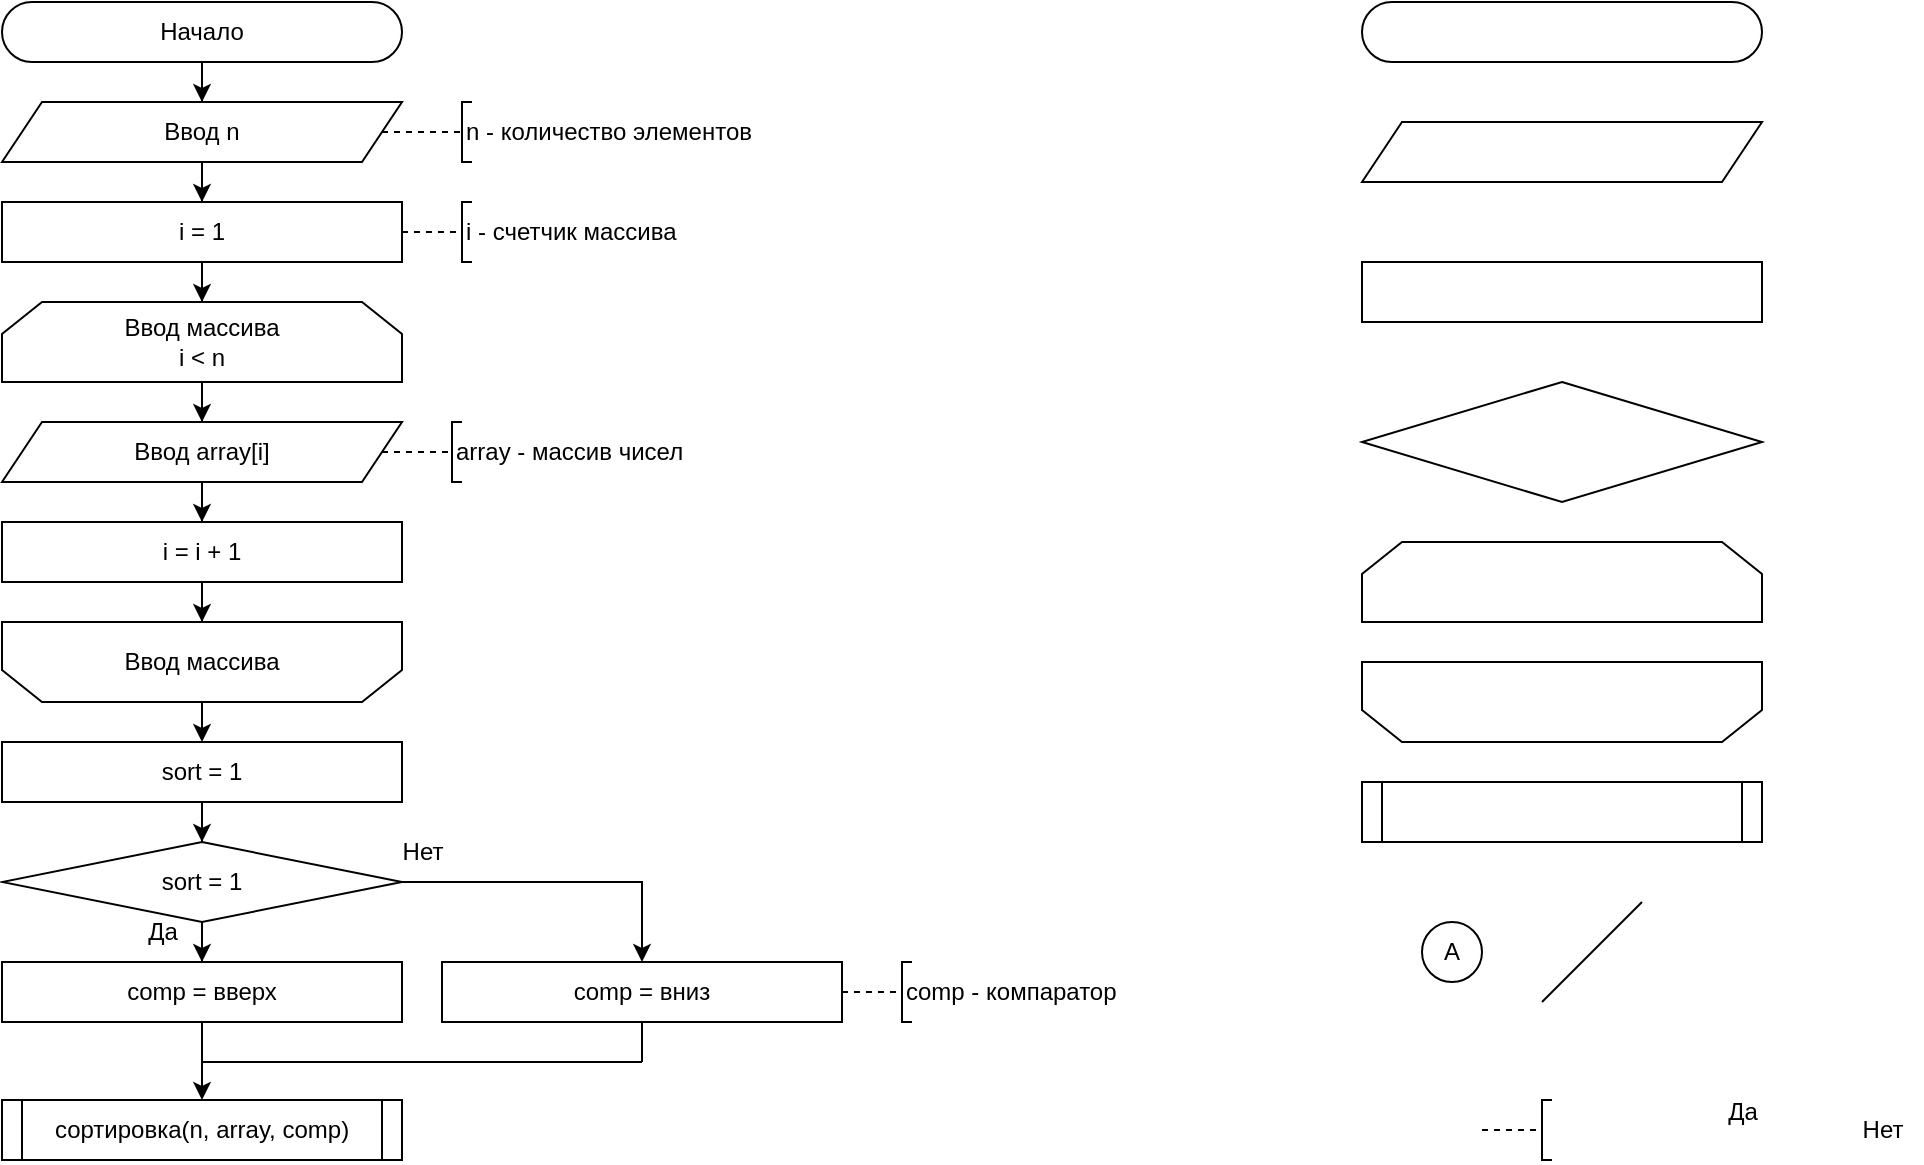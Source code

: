 <mxfile version="25.0.2">
  <diagram name="Страница — 1" id="PtERw0xOoVtdUdhSGjrE">
    <mxGraphModel dx="1593" dy="982" grid="1" gridSize="10" guides="1" tooltips="1" connect="1" arrows="1" fold="1" page="1" pageScale="1" pageWidth="827" pageHeight="1169" math="0" shadow="0">
      <root>
        <mxCell id="0" />
        <mxCell id="1" parent="0" />
        <mxCell id="6yTuowreAeibE9gmzPdd-3" style="edgeStyle=orthogonalEdgeStyle;rounded=0;orthogonalLoop=1;jettySize=auto;html=1;" edge="1" parent="1" source="6yTuowreAeibE9gmzPdd-1" target="6yTuowreAeibE9gmzPdd-2">
          <mxGeometry relative="1" as="geometry" />
        </mxCell>
        <mxCell id="6yTuowreAeibE9gmzPdd-1" value="Начало" style="rounded=1;whiteSpace=wrap;html=1;arcSize=50;" vertex="1" parent="1">
          <mxGeometry x="40" y="40" width="200" height="30" as="geometry" />
        </mxCell>
        <mxCell id="6yTuowreAeibE9gmzPdd-7" style="edgeStyle=orthogonalEdgeStyle;rounded=0;orthogonalLoop=1;jettySize=auto;html=1;" edge="1" parent="1" source="6yTuowreAeibE9gmzPdd-2" target="6yTuowreAeibE9gmzPdd-6">
          <mxGeometry relative="1" as="geometry" />
        </mxCell>
        <mxCell id="6yTuowreAeibE9gmzPdd-2" value="Ввод n" style="shape=parallelogram;perimeter=parallelogramPerimeter;whiteSpace=wrap;html=1;fixedSize=1;" vertex="1" parent="1">
          <mxGeometry x="40" y="90" width="200" height="30" as="geometry" />
        </mxCell>
        <mxCell id="6yTuowreAeibE9gmzPdd-4" value="n - количество элементов" style="strokeWidth=1;html=1;shape=mxgraph.flowchart.annotation_1;align=left;pointerEvents=1;" vertex="1" parent="1">
          <mxGeometry x="270" y="90" width="5" height="30" as="geometry" />
        </mxCell>
        <mxCell id="6yTuowreAeibE9gmzPdd-5" value="" style="endArrow=none;html=1;rounded=0;entryX=0;entryY=0.5;entryDx=0;entryDy=0;entryPerimeter=0;dashed=1;" edge="1" target="6yTuowreAeibE9gmzPdd-4" parent="1" source="6yTuowreAeibE9gmzPdd-2">
          <mxGeometry width="50" height="50" relative="1" as="geometry">
            <mxPoint x="240" y="105" as="sourcePoint" />
            <mxPoint x="320" y="95" as="targetPoint" />
          </mxGeometry>
        </mxCell>
        <mxCell id="6yTuowreAeibE9gmzPdd-9" style="edgeStyle=orthogonalEdgeStyle;rounded=0;orthogonalLoop=1;jettySize=auto;html=1;" edge="1" parent="1" source="6yTuowreAeibE9gmzPdd-6" target="6yTuowreAeibE9gmzPdd-8">
          <mxGeometry relative="1" as="geometry" />
        </mxCell>
        <mxCell id="6yTuowreAeibE9gmzPdd-6" value="i = 1" style="rounded=0;whiteSpace=wrap;html=1;" vertex="1" parent="1">
          <mxGeometry x="40" y="140" width="200" height="30" as="geometry" />
        </mxCell>
        <mxCell id="6yTuowreAeibE9gmzPdd-11" style="edgeStyle=orthogonalEdgeStyle;rounded=0;orthogonalLoop=1;jettySize=auto;html=1;" edge="1" parent="1" source="6yTuowreAeibE9gmzPdd-8" target="6yTuowreAeibE9gmzPdd-10">
          <mxGeometry relative="1" as="geometry" />
        </mxCell>
        <mxCell id="6yTuowreAeibE9gmzPdd-8" value="Ввод массива&lt;div&gt;i &amp;lt; n&lt;/div&gt;" style="shape=loopLimit;whiteSpace=wrap;html=1;" vertex="1" parent="1">
          <mxGeometry x="40" y="190" width="200" height="40" as="geometry" />
        </mxCell>
        <mxCell id="6yTuowreAeibE9gmzPdd-15" style="edgeStyle=orthogonalEdgeStyle;rounded=0;orthogonalLoop=1;jettySize=auto;html=1;" edge="1" parent="1" source="6yTuowreAeibE9gmzPdd-10" target="6yTuowreAeibE9gmzPdd-14">
          <mxGeometry relative="1" as="geometry" />
        </mxCell>
        <mxCell id="6yTuowreAeibE9gmzPdd-10" value="Ввод array[i]" style="shape=parallelogram;perimeter=parallelogramPerimeter;whiteSpace=wrap;html=1;fixedSize=1;" vertex="1" parent="1">
          <mxGeometry x="40" y="250" width="200" height="30" as="geometry" />
        </mxCell>
        <mxCell id="6yTuowreAeibE9gmzPdd-12" value="array - массив чисел" style="strokeWidth=1;html=1;shape=mxgraph.flowchart.annotation_1;align=left;pointerEvents=1;" vertex="1" parent="1">
          <mxGeometry x="265" y="250" width="5" height="30" as="geometry" />
        </mxCell>
        <mxCell id="6yTuowreAeibE9gmzPdd-13" value="" style="endArrow=none;html=1;rounded=0;entryX=0;entryY=0.5;entryDx=0;entryDy=0;entryPerimeter=0;dashed=1;" edge="1" target="6yTuowreAeibE9gmzPdd-12" parent="1" source="6yTuowreAeibE9gmzPdd-10">
          <mxGeometry width="50" height="50" relative="1" as="geometry">
            <mxPoint x="235" y="265" as="sourcePoint" />
            <mxPoint x="315" y="255" as="targetPoint" />
          </mxGeometry>
        </mxCell>
        <mxCell id="6yTuowreAeibE9gmzPdd-18" style="edgeStyle=orthogonalEdgeStyle;rounded=0;orthogonalLoop=1;jettySize=auto;html=1;" edge="1" parent="1" source="6yTuowreAeibE9gmzPdd-14" target="6yTuowreAeibE9gmzPdd-16">
          <mxGeometry relative="1" as="geometry" />
        </mxCell>
        <mxCell id="6yTuowreAeibE9gmzPdd-14" value="i = i + 1" style="rounded=0;whiteSpace=wrap;html=1;" vertex="1" parent="1">
          <mxGeometry x="40" y="300" width="200" height="30" as="geometry" />
        </mxCell>
        <mxCell id="6yTuowreAeibE9gmzPdd-20" style="edgeStyle=orthogonalEdgeStyle;rounded=0;orthogonalLoop=1;jettySize=auto;html=1;" edge="1" parent="1" source="6yTuowreAeibE9gmzPdd-16">
          <mxGeometry relative="1" as="geometry">
            <mxPoint x="140" y="410" as="targetPoint" />
          </mxGeometry>
        </mxCell>
        <mxCell id="6yTuowreAeibE9gmzPdd-16" value="Ввод массива" style="shape=loopLimit;whiteSpace=wrap;html=1;direction=west;" vertex="1" parent="1">
          <mxGeometry x="40" y="350" width="200" height="40" as="geometry" />
        </mxCell>
        <mxCell id="6yTuowreAeibE9gmzPdd-25" style="edgeStyle=orthogonalEdgeStyle;rounded=0;orthogonalLoop=1;jettySize=auto;html=1;" edge="1" parent="1" source="6yTuowreAeibE9gmzPdd-21" target="6yTuowreAeibE9gmzPdd-24">
          <mxGeometry relative="1" as="geometry" />
        </mxCell>
        <mxCell id="6yTuowreAeibE9gmzPdd-21" value="sort = 1" style="rounded=0;whiteSpace=wrap;html=1;" vertex="1" parent="1">
          <mxGeometry x="40" y="410" width="200" height="30" as="geometry" />
        </mxCell>
        <mxCell id="6yTuowreAeibE9gmzPdd-22" value="i - счетчик массива" style="strokeWidth=1;html=1;shape=mxgraph.flowchart.annotation_1;align=left;pointerEvents=1;" vertex="1" parent="1">
          <mxGeometry x="270" y="140" width="5" height="30" as="geometry" />
        </mxCell>
        <mxCell id="6yTuowreAeibE9gmzPdd-23" value="" style="endArrow=none;html=1;rounded=0;entryX=0;entryY=0.5;entryDx=0;entryDy=0;entryPerimeter=0;exitX=1;exitY=0.5;exitDx=0;exitDy=0;dashed=1;" edge="1" target="6yTuowreAeibE9gmzPdd-22" parent="1">
          <mxGeometry width="50" height="50" relative="1" as="geometry">
            <mxPoint x="240" y="155" as="sourcePoint" />
            <mxPoint x="320" y="145" as="targetPoint" />
          </mxGeometry>
        </mxCell>
        <mxCell id="6yTuowreAeibE9gmzPdd-27" style="edgeStyle=orthogonalEdgeStyle;rounded=0;orthogonalLoop=1;jettySize=auto;html=1;" edge="1" parent="1" source="6yTuowreAeibE9gmzPdd-24" target="6yTuowreAeibE9gmzPdd-26">
          <mxGeometry relative="1" as="geometry" />
        </mxCell>
        <mxCell id="6yTuowreAeibE9gmzPdd-29" style="edgeStyle=orthogonalEdgeStyle;rounded=0;orthogonalLoop=1;jettySize=auto;html=1;" edge="1" parent="1" source="6yTuowreAeibE9gmzPdd-24" target="6yTuowreAeibE9gmzPdd-28">
          <mxGeometry relative="1" as="geometry" />
        </mxCell>
        <mxCell id="6yTuowreAeibE9gmzPdd-24" value="sort = 1" style="rhombus;whiteSpace=wrap;html=1;" vertex="1" parent="1">
          <mxGeometry x="40" y="460" width="200" height="40" as="geometry" />
        </mxCell>
        <mxCell id="6yTuowreAeibE9gmzPdd-38" style="edgeStyle=orthogonalEdgeStyle;rounded=0;orthogonalLoop=1;jettySize=auto;html=1;" edge="1" parent="1" source="6yTuowreAeibE9gmzPdd-26" target="6yTuowreAeibE9gmzPdd-35">
          <mxGeometry relative="1" as="geometry" />
        </mxCell>
        <mxCell id="6yTuowreAeibE9gmzPdd-26" value="comp = вверх" style="rounded=0;whiteSpace=wrap;html=1;" vertex="1" parent="1">
          <mxGeometry x="40" y="520" width="200" height="30" as="geometry" />
        </mxCell>
        <mxCell id="6yTuowreAeibE9gmzPdd-28" value="comp = вниз" style="rounded=0;whiteSpace=wrap;html=1;" vertex="1" parent="1">
          <mxGeometry x="260" y="520" width="200" height="30" as="geometry" />
        </mxCell>
        <mxCell id="6yTuowreAeibE9gmzPdd-30" value="Да" style="text;html=1;align=center;verticalAlign=middle;resizable=0;points=[];autosize=1;strokeColor=none;fillColor=none;" vertex="1" parent="1">
          <mxGeometry x="100" y="490" width="40" height="30" as="geometry" />
        </mxCell>
        <mxCell id="6yTuowreAeibE9gmzPdd-31" value="Нет" style="text;html=1;align=center;verticalAlign=middle;resizable=0;points=[];autosize=1;strokeColor=none;fillColor=none;" vertex="1" parent="1">
          <mxGeometry x="230" y="450" width="40" height="30" as="geometry" />
        </mxCell>
        <mxCell id="6yTuowreAeibE9gmzPdd-32" value="comp - компаратор" style="strokeWidth=1;html=1;shape=mxgraph.flowchart.annotation_1;align=left;pointerEvents=1;" vertex="1" parent="1">
          <mxGeometry x="490" y="520" width="5" height="30" as="geometry" />
        </mxCell>
        <mxCell id="6yTuowreAeibE9gmzPdd-33" value="" style="endArrow=none;html=1;rounded=0;entryX=0;entryY=0.5;entryDx=0;entryDy=0;entryPerimeter=0;exitX=1;exitY=0.5;exitDx=0;exitDy=0;dashed=1;" edge="1" target="6yTuowreAeibE9gmzPdd-32" parent="1">
          <mxGeometry width="50" height="50" relative="1" as="geometry">
            <mxPoint x="460" y="535" as="sourcePoint" />
            <mxPoint x="540" y="525" as="targetPoint" />
          </mxGeometry>
        </mxCell>
        <mxCell id="6yTuowreAeibE9gmzPdd-34" value="" style="group" vertex="1" connectable="0" parent="1">
          <mxGeometry x="40" y="589" width="200" height="30" as="geometry" />
        </mxCell>
        <mxCell id="6yTuowreAeibE9gmzPdd-35" value="сортировка(n, array, comp)" style="rounded=0;whiteSpace=wrap;html=1;" vertex="1" parent="6yTuowreAeibE9gmzPdd-34">
          <mxGeometry width="200" height="30" as="geometry" />
        </mxCell>
        <mxCell id="6yTuowreAeibE9gmzPdd-36" value="" style="endArrow=none;html=1;rounded=0;" edge="1" parent="6yTuowreAeibE9gmzPdd-34">
          <mxGeometry width="50" height="50" relative="1" as="geometry">
            <mxPoint x="10" as="sourcePoint" />
            <mxPoint x="10" y="30" as="targetPoint" />
          </mxGeometry>
        </mxCell>
        <mxCell id="6yTuowreAeibE9gmzPdd-37" value="" style="endArrow=none;html=1;rounded=0;" edge="1" parent="6yTuowreAeibE9gmzPdd-34">
          <mxGeometry width="50" height="50" relative="1" as="geometry">
            <mxPoint x="190" as="sourcePoint" />
            <mxPoint x="190" y="30" as="targetPoint" />
          </mxGeometry>
        </mxCell>
        <mxCell id="6yTuowreAeibE9gmzPdd-39" value="" style="endArrow=none;html=1;rounded=0;" edge="1" parent="1">
          <mxGeometry width="50" height="50" relative="1" as="geometry">
            <mxPoint x="140" y="570" as="sourcePoint" />
            <mxPoint x="360" y="570" as="targetPoint" />
          </mxGeometry>
        </mxCell>
        <mxCell id="6yTuowreAeibE9gmzPdd-40" value="" style="endArrow=none;html=1;rounded=0;entryX=0.5;entryY=1;entryDx=0;entryDy=0;" edge="1" parent="1" target="6yTuowreAeibE9gmzPdd-28">
          <mxGeometry width="50" height="50" relative="1" as="geometry">
            <mxPoint x="360" y="570" as="sourcePoint" />
            <mxPoint x="310" y="550" as="targetPoint" />
          </mxGeometry>
        </mxCell>
        <mxCell id="6yTuowreAeibE9gmzPdd-41" value="" style="rounded=1;whiteSpace=wrap;html=1;arcSize=50;" vertex="1" parent="1">
          <mxGeometry x="720" y="40" width="200" height="30" as="geometry" />
        </mxCell>
        <mxCell id="6yTuowreAeibE9gmzPdd-42" value="" style="shape=parallelogram;perimeter=parallelogramPerimeter;whiteSpace=wrap;html=1;fixedSize=1;" vertex="1" parent="1">
          <mxGeometry x="720" y="100" width="200" height="30" as="geometry" />
        </mxCell>
        <mxCell id="6yTuowreAeibE9gmzPdd-43" value="" style="rounded=0;whiteSpace=wrap;html=1;" vertex="1" parent="1">
          <mxGeometry x="720" y="170" width="200" height="30" as="geometry" />
        </mxCell>
        <mxCell id="6yTuowreAeibE9gmzPdd-44" value="" style="rhombus;whiteSpace=wrap;html=1;" vertex="1" parent="1">
          <mxGeometry x="720" y="230" width="200" height="60" as="geometry" />
        </mxCell>
        <mxCell id="6yTuowreAeibE9gmzPdd-45" value="" style="shape=loopLimit;whiteSpace=wrap;html=1;" vertex="1" parent="1">
          <mxGeometry x="720" y="310" width="200" height="40" as="geometry" />
        </mxCell>
        <mxCell id="6yTuowreAeibE9gmzPdd-46" value="" style="shape=loopLimit;whiteSpace=wrap;html=1;direction=west;" vertex="1" parent="1">
          <mxGeometry x="720" y="370" width="200" height="40" as="geometry" />
        </mxCell>
        <mxCell id="6yTuowreAeibE9gmzPdd-47" value="" style="group" vertex="1" connectable="0" parent="1">
          <mxGeometry x="720" y="430" width="200" height="30" as="geometry" />
        </mxCell>
        <mxCell id="6yTuowreAeibE9gmzPdd-48" value="" style="rounded=0;whiteSpace=wrap;html=1;" vertex="1" parent="6yTuowreAeibE9gmzPdd-47">
          <mxGeometry width="200" height="30" as="geometry" />
        </mxCell>
        <mxCell id="6yTuowreAeibE9gmzPdd-49" value="" style="endArrow=none;html=1;rounded=0;" edge="1" parent="6yTuowreAeibE9gmzPdd-47">
          <mxGeometry width="50" height="50" relative="1" as="geometry">
            <mxPoint x="10" as="sourcePoint" />
            <mxPoint x="10" y="30" as="targetPoint" />
          </mxGeometry>
        </mxCell>
        <mxCell id="6yTuowreAeibE9gmzPdd-50" value="" style="endArrow=none;html=1;rounded=0;" edge="1" parent="6yTuowreAeibE9gmzPdd-47">
          <mxGeometry width="50" height="50" relative="1" as="geometry">
            <mxPoint x="190" as="sourcePoint" />
            <mxPoint x="190" y="30" as="targetPoint" />
          </mxGeometry>
        </mxCell>
        <mxCell id="6yTuowreAeibE9gmzPdd-51" value="А" style="ellipse;whiteSpace=wrap;html=1;aspect=fixed;" vertex="1" parent="1">
          <mxGeometry x="750" y="500" width="30" height="30" as="geometry" />
        </mxCell>
        <mxCell id="6yTuowreAeibE9gmzPdd-52" value="" style="endArrow=none;html=1;rounded=0;" edge="1" parent="1">
          <mxGeometry width="50" height="50" relative="1" as="geometry">
            <mxPoint x="810" y="540" as="sourcePoint" />
            <mxPoint x="860" y="490" as="targetPoint" />
          </mxGeometry>
        </mxCell>
        <mxCell id="6yTuowreAeibE9gmzPdd-53" value="" style="strokeWidth=1;html=1;shape=mxgraph.flowchart.annotation_1;align=left;pointerEvents=1;" vertex="1" parent="1">
          <mxGeometry x="810" y="589" width="5" height="30" as="geometry" />
        </mxCell>
        <mxCell id="6yTuowreAeibE9gmzPdd-54" value="" style="endArrow=none;html=1;rounded=0;entryX=0;entryY=0.5;entryDx=0;entryDy=0;entryPerimeter=0;exitX=1;exitY=0.5;exitDx=0;exitDy=0;dashed=1;" edge="1" target="6yTuowreAeibE9gmzPdd-53" parent="1">
          <mxGeometry width="50" height="50" relative="1" as="geometry">
            <mxPoint x="780" y="604" as="sourcePoint" />
            <mxPoint x="860" y="594" as="targetPoint" />
          </mxGeometry>
        </mxCell>
        <mxCell id="6yTuowreAeibE9gmzPdd-55" value="Да" style="text;html=1;align=center;verticalAlign=middle;resizable=0;points=[];autosize=1;strokeColor=none;fillColor=none;" vertex="1" parent="1">
          <mxGeometry x="890" y="580" width="40" height="30" as="geometry" />
        </mxCell>
        <mxCell id="6yTuowreAeibE9gmzPdd-56" value="Нет" style="text;html=1;align=center;verticalAlign=middle;resizable=0;points=[];autosize=1;strokeColor=none;fillColor=none;" vertex="1" parent="1">
          <mxGeometry x="960" y="589" width="40" height="30" as="geometry" />
        </mxCell>
      </root>
    </mxGraphModel>
  </diagram>
</mxfile>
